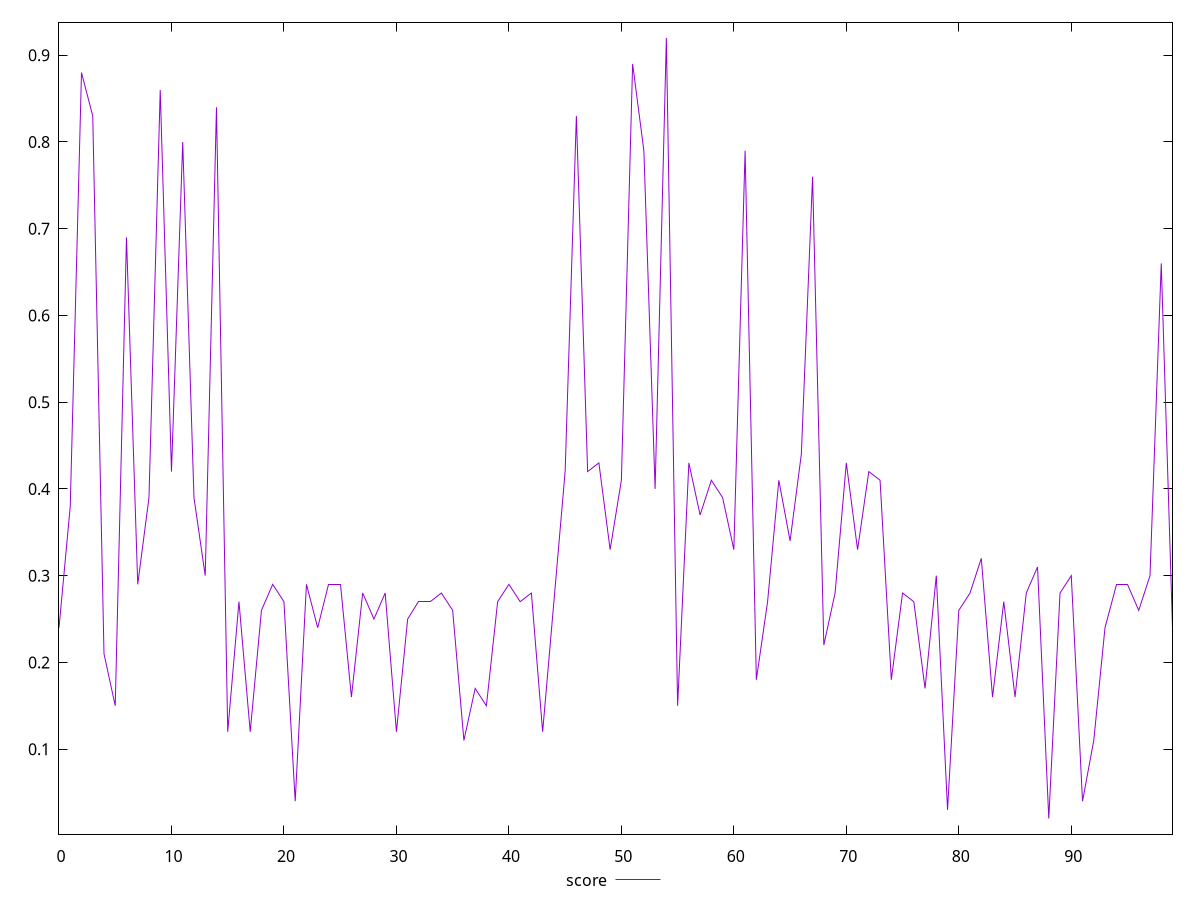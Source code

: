 reset

$score <<EOF
0 0.24
1 0.38
2 0.88
3 0.83
4 0.21
5 0.15
6 0.69
7 0.29
8 0.39
9 0.86
10 0.42
11 0.8
12 0.39
13 0.3
14 0.84
15 0.12
16 0.27
17 0.12
18 0.26
19 0.29
20 0.27
21 0.04
22 0.29
23 0.24
24 0.29
25 0.29
26 0.16
27 0.28
28 0.25
29 0.28
30 0.12
31 0.25
32 0.27
33 0.27
34 0.28
35 0.26
36 0.11
37 0.17
38 0.15
39 0.27
40 0.29
41 0.27
42 0.28
43 0.12
44 0.27
45 0.42
46 0.83
47 0.42
48 0.43
49 0.33
50 0.41
51 0.89
52 0.79
53 0.4
54 0.92
55 0.15
56 0.43
57 0.37
58 0.41
59 0.39
60 0.33
61 0.79
62 0.18
63 0.27
64 0.41
65 0.34
66 0.44
67 0.76
68 0.22
69 0.28
70 0.43
71 0.33
72 0.42
73 0.41
74 0.18
75 0.28
76 0.27
77 0.17
78 0.3
79 0.03
80 0.26
81 0.28
82 0.32
83 0.16
84 0.27
85 0.16
86 0.28
87 0.31
88 0.02
89 0.28
90 0.3
91 0.04
92 0.11
93 0.24
94 0.29
95 0.29
96 0.26
97 0.3
98 0.66
99 0.24
EOF

set key outside below
set xrange [0:99]
set yrange [0.0019999999999999983:0.9380000000000001]
set trange [0.0019999999999999983:0.9380000000000001]
set terminal svg size 640, 500 enhanced background rgb 'white'
set output "reprap/first-meaningful-paint/samples/pages+cached+noexternal+nomedia+nocss/score/values.svg"

plot $score title "score" with line

reset
